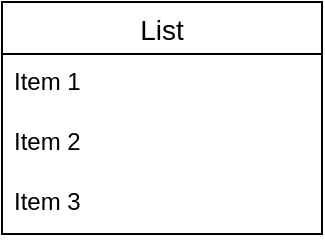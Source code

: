 <mxfile version="23.0.2" type="github">
  <diagram name="Страница — 1" id="77hT1pPQ7MtURoYAtkqt">
    <mxGraphModel dx="1050" dy="541" grid="1" gridSize="10" guides="1" tooltips="1" connect="1" arrows="1" fold="1" page="1" pageScale="1" pageWidth="827" pageHeight="1169" math="0" shadow="0">
      <root>
        <mxCell id="0" />
        <mxCell id="1" parent="0" />
        <mxCell id="f9fsxJyJnSlJFdWx-aEB-1" value="List" style="swimlane;fontStyle=0;childLayout=stackLayout;horizontal=1;startSize=26;horizontalStack=0;resizeParent=1;resizeParentMax=0;resizeLast=0;collapsible=1;marginBottom=0;align=center;fontSize=14;" vertex="1" parent="1">
          <mxGeometry x="330" y="230" width="160" height="116" as="geometry" />
        </mxCell>
        <mxCell id="f9fsxJyJnSlJFdWx-aEB-2" value="Item 1" style="text;strokeColor=none;fillColor=none;spacingLeft=4;spacingRight=4;overflow=hidden;rotatable=0;points=[[0,0.5],[1,0.5]];portConstraint=eastwest;fontSize=12;whiteSpace=wrap;html=1;" vertex="1" parent="f9fsxJyJnSlJFdWx-aEB-1">
          <mxGeometry y="26" width="160" height="30" as="geometry" />
        </mxCell>
        <mxCell id="f9fsxJyJnSlJFdWx-aEB-3" value="Item 2" style="text;strokeColor=none;fillColor=none;spacingLeft=4;spacingRight=4;overflow=hidden;rotatable=0;points=[[0,0.5],[1,0.5]];portConstraint=eastwest;fontSize=12;whiteSpace=wrap;html=1;" vertex="1" parent="f9fsxJyJnSlJFdWx-aEB-1">
          <mxGeometry y="56" width="160" height="30" as="geometry" />
        </mxCell>
        <mxCell id="f9fsxJyJnSlJFdWx-aEB-4" value="Item 3" style="text;strokeColor=none;fillColor=none;spacingLeft=4;spacingRight=4;overflow=hidden;rotatable=0;points=[[0,0.5],[1,0.5]];portConstraint=eastwest;fontSize=12;whiteSpace=wrap;html=1;" vertex="1" parent="f9fsxJyJnSlJFdWx-aEB-1">
          <mxGeometry y="86" width="160" height="30" as="geometry" />
        </mxCell>
      </root>
    </mxGraphModel>
  </diagram>
</mxfile>
